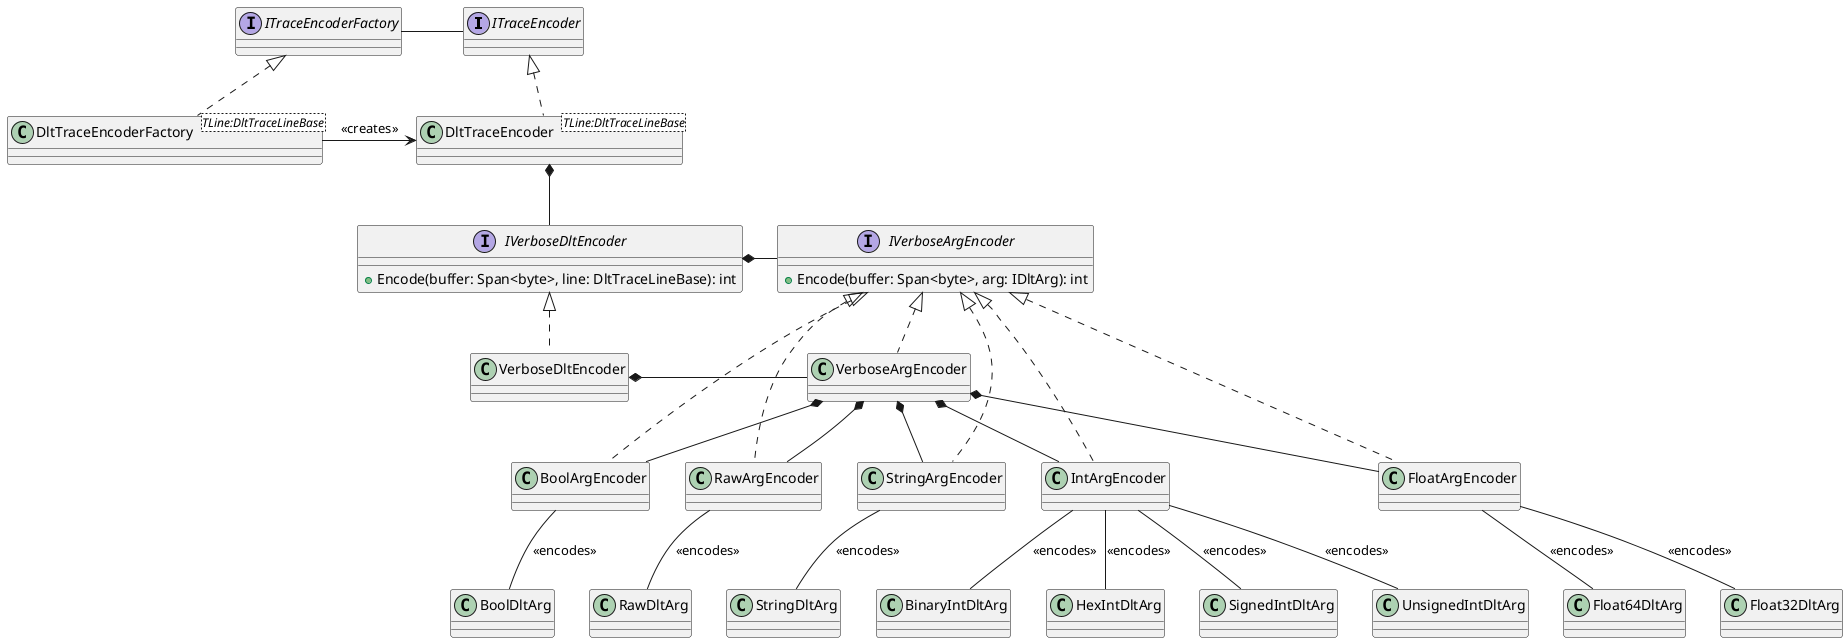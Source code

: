 @startuml DLT.WriterEncoder
interface ITraceEncoder
interface ITraceEncoderFactory

ITraceEncoderFactory -r- ITraceEncoder

class DltTraceEncoderFactory<TLine:DltTraceLineBase>
ITraceEncoderFactory <|.d. DltTraceEncoderFactory

class DltTraceEncoder<TLine:DltTraceLineBase>
ITraceEncoder <|.d. DltTraceEncoder

DltTraceEncoderFactory -r-> DltTraceEncoder : <<creates>>

interface IVerboseDltEncoder {
    +Encode(buffer: Span<byte>, line: DltTraceLineBase): int
}
class VerboseDltEncoder
IVerboseDltEncoder <|.d. VerboseDltEncoder

interface IVerboseArgEncoder {
    +Encode(buffer: Span<byte>, arg: IDltArg): int
}
class VerboseArgEncoder
IVerboseArgEncoder <|.d. VerboseArgEncoder

IVerboseDltEncoder *-r- IVerboseArgEncoder
VerboseDltEncoder *-r- VerboseArgEncoder

class IntArgEncoder
class BoolArgEncoder
class FloatArgEncoder
class RawArgEncoder
class StringArgEncoder
IVerboseArgEncoder <|..d. IntArgEncoder
IVerboseArgEncoder <|..d. BoolArgEncoder
IVerboseArgEncoder <|..d. FloatArgEncoder
IVerboseArgEncoder <|..d. RawArgEncoder
IVerboseArgEncoder <|..d. StringArgEncoder

VerboseArgEncoder *-d- IntArgEncoder
VerboseArgEncoder *-d- BoolArgEncoder
VerboseArgEncoder *-d- FloatArgEncoder
VerboseArgEncoder *-d- RawArgEncoder
VerboseArgEncoder *-d- StringArgEncoder


DltTraceEncoder *-d- IVerboseDltEncoder

IntArgEncoder -d- BinaryIntDltArg : <<encodes>>
IntArgEncoder -d- HexIntDltArg : <<encodes>>
IntArgEncoder -d- SignedIntDltArg : <<encodes>>
IntArgEncoder -d- UnsignedIntDltArg : <<encodes>>
BoolArgEncoder -d- BoolDltArg : <<encodes>>
FloatArgEncoder -d- Float32DltArg : <<encodes>>
FloatArgEncoder -d- Float64DltArg : <<encodes>>
RawArgEncoder -d- RawDltArg : <<encodes>>
StringArgEncoder -d- StringDltArg : <<encodes>>
@enduml